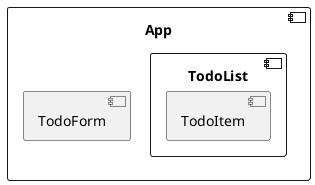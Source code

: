 @startuml
component App {
    component TodoForm
    component TodoList {
        component TodoItem
    }
}
@enduml
